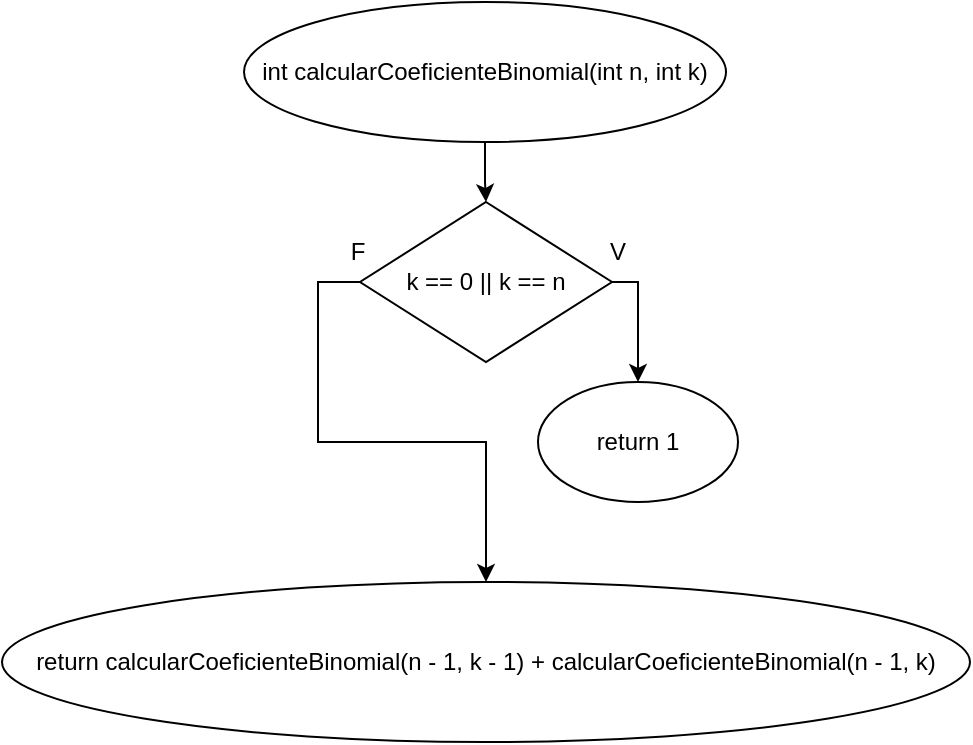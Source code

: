 <mxfile version="21.7.5" type="device">
  <diagram name="Página-1" id="qbURYlXZeZJNLAL3W9JK">
    <mxGraphModel dx="1195" dy="668" grid="1" gridSize="10" guides="1" tooltips="1" connect="1" arrows="1" fold="1" page="1" pageScale="1" pageWidth="827" pageHeight="1169" math="0" shadow="0">
      <root>
        <mxCell id="0" />
        <mxCell id="1" parent="0" />
        <mxCell id="t-wgTpeH0HqDWkriodTE-95" style="edgeStyle=orthogonalEdgeStyle;rounded=0;orthogonalLoop=1;jettySize=auto;html=1;entryX=0.5;entryY=0;entryDx=0;entryDy=0;" edge="1" parent="1" source="t-wgTpeH0HqDWkriodTE-1" target="t-wgTpeH0HqDWkriodTE-91">
          <mxGeometry relative="1" as="geometry" />
        </mxCell>
        <mxCell id="t-wgTpeH0HqDWkriodTE-1" value="int calcularCoeficienteBinomial(int n, int k)" style="ellipse;whiteSpace=wrap;html=1;" vertex="1" parent="1">
          <mxGeometry x="293" y="20" width="241" height="70" as="geometry" />
        </mxCell>
        <mxCell id="t-wgTpeH0HqDWkriodTE-86" value="return calcularCoeficienteBinomial(n - 1, k - 1) + calcularCoeficienteBinomial(n - 1, k)" style="ellipse;whiteSpace=wrap;html=1;" vertex="1" parent="1">
          <mxGeometry x="172" y="310" width="484" height="80" as="geometry" />
        </mxCell>
        <mxCell id="t-wgTpeH0HqDWkriodTE-93" style="edgeStyle=orthogonalEdgeStyle;rounded=0;orthogonalLoop=1;jettySize=auto;html=1;entryX=0.5;entryY=0;entryDx=0;entryDy=0;" edge="1" parent="1" source="t-wgTpeH0HqDWkriodTE-91" target="t-wgTpeH0HqDWkriodTE-86">
          <mxGeometry relative="1" as="geometry">
            <Array as="points">
              <mxPoint x="330" y="160" />
              <mxPoint x="330" y="240" />
              <mxPoint x="414" y="240" />
            </Array>
          </mxGeometry>
        </mxCell>
        <mxCell id="t-wgTpeH0HqDWkriodTE-94" style="edgeStyle=orthogonalEdgeStyle;rounded=0;orthogonalLoop=1;jettySize=auto;html=1;entryX=0.5;entryY=0;entryDx=0;entryDy=0;" edge="1" parent="1" source="t-wgTpeH0HqDWkriodTE-91" target="t-wgTpeH0HqDWkriodTE-92">
          <mxGeometry relative="1" as="geometry">
            <Array as="points">
              <mxPoint x="490" y="160" />
            </Array>
          </mxGeometry>
        </mxCell>
        <mxCell id="t-wgTpeH0HqDWkriodTE-91" value="k == 0 || k == n" style="rhombus;whiteSpace=wrap;html=1;" vertex="1" parent="1">
          <mxGeometry x="351" y="120" width="126" height="80" as="geometry" />
        </mxCell>
        <mxCell id="t-wgTpeH0HqDWkriodTE-92" value="return 1" style="ellipse;whiteSpace=wrap;html=1;" vertex="1" parent="1">
          <mxGeometry x="440" y="210" width="100" height="60" as="geometry" />
        </mxCell>
        <mxCell id="t-wgTpeH0HqDWkriodTE-96" value="V" style="text;html=1;strokeColor=none;fillColor=none;align=center;verticalAlign=middle;whiteSpace=wrap;rounded=0;" vertex="1" parent="1">
          <mxGeometry x="450" y="130" width="60" height="30" as="geometry" />
        </mxCell>
        <mxCell id="t-wgTpeH0HqDWkriodTE-97" value="F" style="text;html=1;strokeColor=none;fillColor=none;align=center;verticalAlign=middle;whiteSpace=wrap;rounded=0;" vertex="1" parent="1">
          <mxGeometry x="320" y="130" width="60" height="30" as="geometry" />
        </mxCell>
      </root>
    </mxGraphModel>
  </diagram>
</mxfile>
